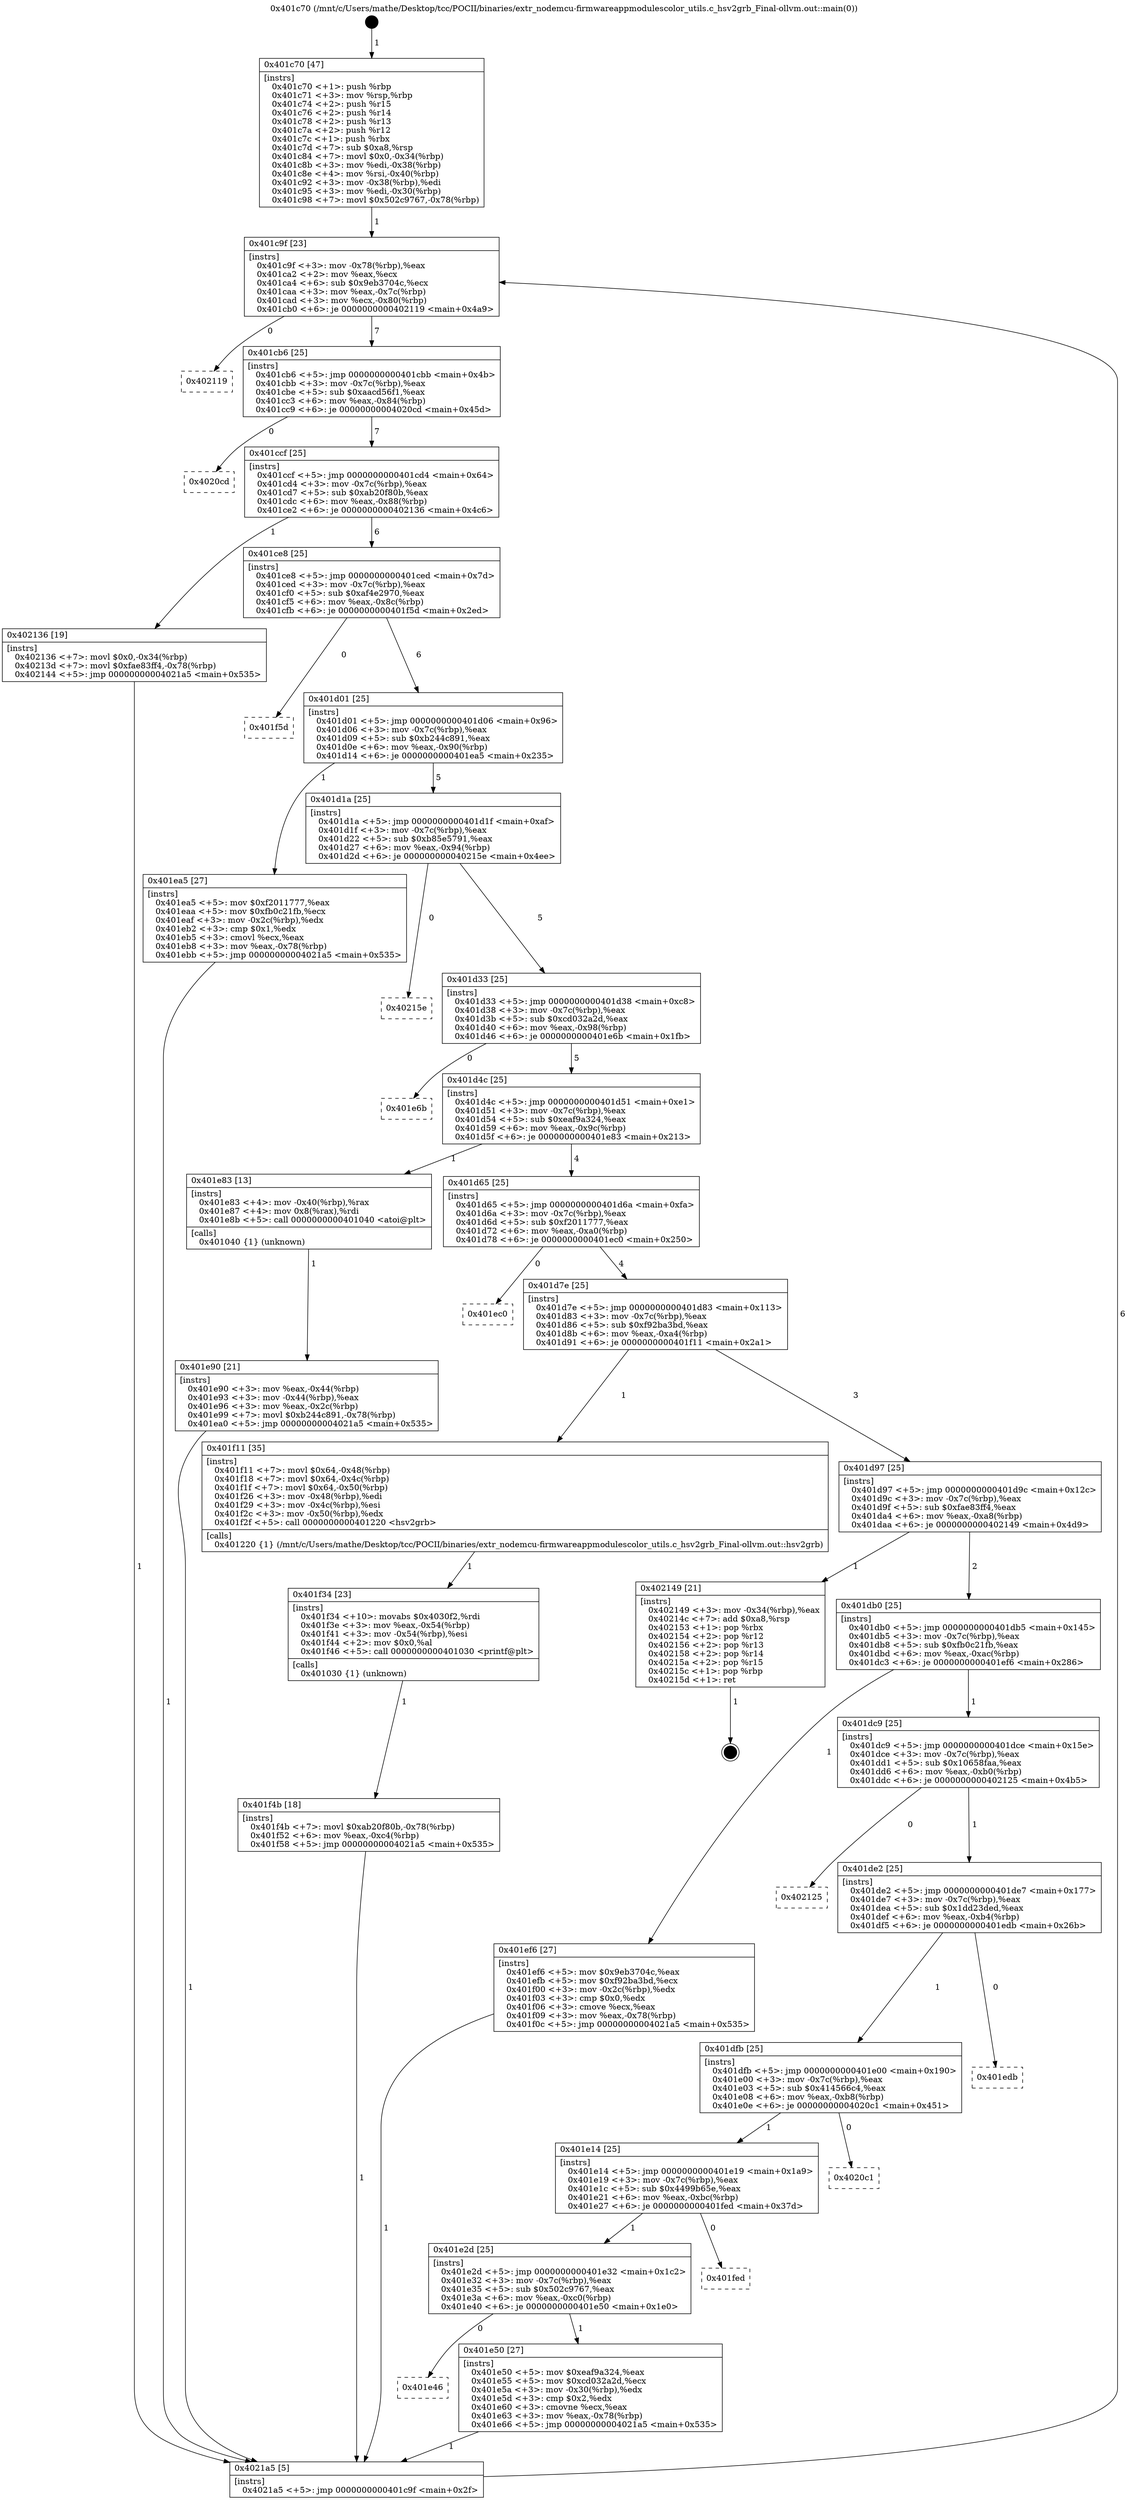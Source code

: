 digraph "0x401c70" {
  label = "0x401c70 (/mnt/c/Users/mathe/Desktop/tcc/POCII/binaries/extr_nodemcu-firmwareappmodulescolor_utils.c_hsv2grb_Final-ollvm.out::main(0))"
  labelloc = "t"
  node[shape=record]

  Entry [label="",width=0.3,height=0.3,shape=circle,fillcolor=black,style=filled]
  "0x401c9f" [label="{
     0x401c9f [23]\l
     | [instrs]\l
     &nbsp;&nbsp;0x401c9f \<+3\>: mov -0x78(%rbp),%eax\l
     &nbsp;&nbsp;0x401ca2 \<+2\>: mov %eax,%ecx\l
     &nbsp;&nbsp;0x401ca4 \<+6\>: sub $0x9eb3704c,%ecx\l
     &nbsp;&nbsp;0x401caa \<+3\>: mov %eax,-0x7c(%rbp)\l
     &nbsp;&nbsp;0x401cad \<+3\>: mov %ecx,-0x80(%rbp)\l
     &nbsp;&nbsp;0x401cb0 \<+6\>: je 0000000000402119 \<main+0x4a9\>\l
  }"]
  "0x402119" [label="{
     0x402119\l
  }", style=dashed]
  "0x401cb6" [label="{
     0x401cb6 [25]\l
     | [instrs]\l
     &nbsp;&nbsp;0x401cb6 \<+5\>: jmp 0000000000401cbb \<main+0x4b\>\l
     &nbsp;&nbsp;0x401cbb \<+3\>: mov -0x7c(%rbp),%eax\l
     &nbsp;&nbsp;0x401cbe \<+5\>: sub $0xaacd56f1,%eax\l
     &nbsp;&nbsp;0x401cc3 \<+6\>: mov %eax,-0x84(%rbp)\l
     &nbsp;&nbsp;0x401cc9 \<+6\>: je 00000000004020cd \<main+0x45d\>\l
  }"]
  Exit [label="",width=0.3,height=0.3,shape=circle,fillcolor=black,style=filled,peripheries=2]
  "0x4020cd" [label="{
     0x4020cd\l
  }", style=dashed]
  "0x401ccf" [label="{
     0x401ccf [25]\l
     | [instrs]\l
     &nbsp;&nbsp;0x401ccf \<+5\>: jmp 0000000000401cd4 \<main+0x64\>\l
     &nbsp;&nbsp;0x401cd4 \<+3\>: mov -0x7c(%rbp),%eax\l
     &nbsp;&nbsp;0x401cd7 \<+5\>: sub $0xab20f80b,%eax\l
     &nbsp;&nbsp;0x401cdc \<+6\>: mov %eax,-0x88(%rbp)\l
     &nbsp;&nbsp;0x401ce2 \<+6\>: je 0000000000402136 \<main+0x4c6\>\l
  }"]
  "0x401f4b" [label="{
     0x401f4b [18]\l
     | [instrs]\l
     &nbsp;&nbsp;0x401f4b \<+7\>: movl $0xab20f80b,-0x78(%rbp)\l
     &nbsp;&nbsp;0x401f52 \<+6\>: mov %eax,-0xc4(%rbp)\l
     &nbsp;&nbsp;0x401f58 \<+5\>: jmp 00000000004021a5 \<main+0x535\>\l
  }"]
  "0x402136" [label="{
     0x402136 [19]\l
     | [instrs]\l
     &nbsp;&nbsp;0x402136 \<+7\>: movl $0x0,-0x34(%rbp)\l
     &nbsp;&nbsp;0x40213d \<+7\>: movl $0xfae83ff4,-0x78(%rbp)\l
     &nbsp;&nbsp;0x402144 \<+5\>: jmp 00000000004021a5 \<main+0x535\>\l
  }"]
  "0x401ce8" [label="{
     0x401ce8 [25]\l
     | [instrs]\l
     &nbsp;&nbsp;0x401ce8 \<+5\>: jmp 0000000000401ced \<main+0x7d\>\l
     &nbsp;&nbsp;0x401ced \<+3\>: mov -0x7c(%rbp),%eax\l
     &nbsp;&nbsp;0x401cf0 \<+5\>: sub $0xaf4e2970,%eax\l
     &nbsp;&nbsp;0x401cf5 \<+6\>: mov %eax,-0x8c(%rbp)\l
     &nbsp;&nbsp;0x401cfb \<+6\>: je 0000000000401f5d \<main+0x2ed\>\l
  }"]
  "0x401f34" [label="{
     0x401f34 [23]\l
     | [instrs]\l
     &nbsp;&nbsp;0x401f34 \<+10\>: movabs $0x4030f2,%rdi\l
     &nbsp;&nbsp;0x401f3e \<+3\>: mov %eax,-0x54(%rbp)\l
     &nbsp;&nbsp;0x401f41 \<+3\>: mov -0x54(%rbp),%esi\l
     &nbsp;&nbsp;0x401f44 \<+2\>: mov $0x0,%al\l
     &nbsp;&nbsp;0x401f46 \<+5\>: call 0000000000401030 \<printf@plt\>\l
     | [calls]\l
     &nbsp;&nbsp;0x401030 \{1\} (unknown)\l
  }"]
  "0x401f5d" [label="{
     0x401f5d\l
  }", style=dashed]
  "0x401d01" [label="{
     0x401d01 [25]\l
     | [instrs]\l
     &nbsp;&nbsp;0x401d01 \<+5\>: jmp 0000000000401d06 \<main+0x96\>\l
     &nbsp;&nbsp;0x401d06 \<+3\>: mov -0x7c(%rbp),%eax\l
     &nbsp;&nbsp;0x401d09 \<+5\>: sub $0xb244c891,%eax\l
     &nbsp;&nbsp;0x401d0e \<+6\>: mov %eax,-0x90(%rbp)\l
     &nbsp;&nbsp;0x401d14 \<+6\>: je 0000000000401ea5 \<main+0x235\>\l
  }"]
  "0x401e90" [label="{
     0x401e90 [21]\l
     | [instrs]\l
     &nbsp;&nbsp;0x401e90 \<+3\>: mov %eax,-0x44(%rbp)\l
     &nbsp;&nbsp;0x401e93 \<+3\>: mov -0x44(%rbp),%eax\l
     &nbsp;&nbsp;0x401e96 \<+3\>: mov %eax,-0x2c(%rbp)\l
     &nbsp;&nbsp;0x401e99 \<+7\>: movl $0xb244c891,-0x78(%rbp)\l
     &nbsp;&nbsp;0x401ea0 \<+5\>: jmp 00000000004021a5 \<main+0x535\>\l
  }"]
  "0x401ea5" [label="{
     0x401ea5 [27]\l
     | [instrs]\l
     &nbsp;&nbsp;0x401ea5 \<+5\>: mov $0xf2011777,%eax\l
     &nbsp;&nbsp;0x401eaa \<+5\>: mov $0xfb0c21fb,%ecx\l
     &nbsp;&nbsp;0x401eaf \<+3\>: mov -0x2c(%rbp),%edx\l
     &nbsp;&nbsp;0x401eb2 \<+3\>: cmp $0x1,%edx\l
     &nbsp;&nbsp;0x401eb5 \<+3\>: cmovl %ecx,%eax\l
     &nbsp;&nbsp;0x401eb8 \<+3\>: mov %eax,-0x78(%rbp)\l
     &nbsp;&nbsp;0x401ebb \<+5\>: jmp 00000000004021a5 \<main+0x535\>\l
  }"]
  "0x401d1a" [label="{
     0x401d1a [25]\l
     | [instrs]\l
     &nbsp;&nbsp;0x401d1a \<+5\>: jmp 0000000000401d1f \<main+0xaf\>\l
     &nbsp;&nbsp;0x401d1f \<+3\>: mov -0x7c(%rbp),%eax\l
     &nbsp;&nbsp;0x401d22 \<+5\>: sub $0xb85e5791,%eax\l
     &nbsp;&nbsp;0x401d27 \<+6\>: mov %eax,-0x94(%rbp)\l
     &nbsp;&nbsp;0x401d2d \<+6\>: je 000000000040215e \<main+0x4ee\>\l
  }"]
  "0x401c70" [label="{
     0x401c70 [47]\l
     | [instrs]\l
     &nbsp;&nbsp;0x401c70 \<+1\>: push %rbp\l
     &nbsp;&nbsp;0x401c71 \<+3\>: mov %rsp,%rbp\l
     &nbsp;&nbsp;0x401c74 \<+2\>: push %r15\l
     &nbsp;&nbsp;0x401c76 \<+2\>: push %r14\l
     &nbsp;&nbsp;0x401c78 \<+2\>: push %r13\l
     &nbsp;&nbsp;0x401c7a \<+2\>: push %r12\l
     &nbsp;&nbsp;0x401c7c \<+1\>: push %rbx\l
     &nbsp;&nbsp;0x401c7d \<+7\>: sub $0xa8,%rsp\l
     &nbsp;&nbsp;0x401c84 \<+7\>: movl $0x0,-0x34(%rbp)\l
     &nbsp;&nbsp;0x401c8b \<+3\>: mov %edi,-0x38(%rbp)\l
     &nbsp;&nbsp;0x401c8e \<+4\>: mov %rsi,-0x40(%rbp)\l
     &nbsp;&nbsp;0x401c92 \<+3\>: mov -0x38(%rbp),%edi\l
     &nbsp;&nbsp;0x401c95 \<+3\>: mov %edi,-0x30(%rbp)\l
     &nbsp;&nbsp;0x401c98 \<+7\>: movl $0x502c9767,-0x78(%rbp)\l
  }"]
  "0x40215e" [label="{
     0x40215e\l
  }", style=dashed]
  "0x401d33" [label="{
     0x401d33 [25]\l
     | [instrs]\l
     &nbsp;&nbsp;0x401d33 \<+5\>: jmp 0000000000401d38 \<main+0xc8\>\l
     &nbsp;&nbsp;0x401d38 \<+3\>: mov -0x7c(%rbp),%eax\l
     &nbsp;&nbsp;0x401d3b \<+5\>: sub $0xcd032a2d,%eax\l
     &nbsp;&nbsp;0x401d40 \<+6\>: mov %eax,-0x98(%rbp)\l
     &nbsp;&nbsp;0x401d46 \<+6\>: je 0000000000401e6b \<main+0x1fb\>\l
  }"]
  "0x4021a5" [label="{
     0x4021a5 [5]\l
     | [instrs]\l
     &nbsp;&nbsp;0x4021a5 \<+5\>: jmp 0000000000401c9f \<main+0x2f\>\l
  }"]
  "0x401e6b" [label="{
     0x401e6b\l
  }", style=dashed]
  "0x401d4c" [label="{
     0x401d4c [25]\l
     | [instrs]\l
     &nbsp;&nbsp;0x401d4c \<+5\>: jmp 0000000000401d51 \<main+0xe1\>\l
     &nbsp;&nbsp;0x401d51 \<+3\>: mov -0x7c(%rbp),%eax\l
     &nbsp;&nbsp;0x401d54 \<+5\>: sub $0xeaf9a324,%eax\l
     &nbsp;&nbsp;0x401d59 \<+6\>: mov %eax,-0x9c(%rbp)\l
     &nbsp;&nbsp;0x401d5f \<+6\>: je 0000000000401e83 \<main+0x213\>\l
  }"]
  "0x401e46" [label="{
     0x401e46\l
  }", style=dashed]
  "0x401e83" [label="{
     0x401e83 [13]\l
     | [instrs]\l
     &nbsp;&nbsp;0x401e83 \<+4\>: mov -0x40(%rbp),%rax\l
     &nbsp;&nbsp;0x401e87 \<+4\>: mov 0x8(%rax),%rdi\l
     &nbsp;&nbsp;0x401e8b \<+5\>: call 0000000000401040 \<atoi@plt\>\l
     | [calls]\l
     &nbsp;&nbsp;0x401040 \{1\} (unknown)\l
  }"]
  "0x401d65" [label="{
     0x401d65 [25]\l
     | [instrs]\l
     &nbsp;&nbsp;0x401d65 \<+5\>: jmp 0000000000401d6a \<main+0xfa\>\l
     &nbsp;&nbsp;0x401d6a \<+3\>: mov -0x7c(%rbp),%eax\l
     &nbsp;&nbsp;0x401d6d \<+5\>: sub $0xf2011777,%eax\l
     &nbsp;&nbsp;0x401d72 \<+6\>: mov %eax,-0xa0(%rbp)\l
     &nbsp;&nbsp;0x401d78 \<+6\>: je 0000000000401ec0 \<main+0x250\>\l
  }"]
  "0x401e50" [label="{
     0x401e50 [27]\l
     | [instrs]\l
     &nbsp;&nbsp;0x401e50 \<+5\>: mov $0xeaf9a324,%eax\l
     &nbsp;&nbsp;0x401e55 \<+5\>: mov $0xcd032a2d,%ecx\l
     &nbsp;&nbsp;0x401e5a \<+3\>: mov -0x30(%rbp),%edx\l
     &nbsp;&nbsp;0x401e5d \<+3\>: cmp $0x2,%edx\l
     &nbsp;&nbsp;0x401e60 \<+3\>: cmovne %ecx,%eax\l
     &nbsp;&nbsp;0x401e63 \<+3\>: mov %eax,-0x78(%rbp)\l
     &nbsp;&nbsp;0x401e66 \<+5\>: jmp 00000000004021a5 \<main+0x535\>\l
  }"]
  "0x401ec0" [label="{
     0x401ec0\l
  }", style=dashed]
  "0x401d7e" [label="{
     0x401d7e [25]\l
     | [instrs]\l
     &nbsp;&nbsp;0x401d7e \<+5\>: jmp 0000000000401d83 \<main+0x113\>\l
     &nbsp;&nbsp;0x401d83 \<+3\>: mov -0x7c(%rbp),%eax\l
     &nbsp;&nbsp;0x401d86 \<+5\>: sub $0xf92ba3bd,%eax\l
     &nbsp;&nbsp;0x401d8b \<+6\>: mov %eax,-0xa4(%rbp)\l
     &nbsp;&nbsp;0x401d91 \<+6\>: je 0000000000401f11 \<main+0x2a1\>\l
  }"]
  "0x401e2d" [label="{
     0x401e2d [25]\l
     | [instrs]\l
     &nbsp;&nbsp;0x401e2d \<+5\>: jmp 0000000000401e32 \<main+0x1c2\>\l
     &nbsp;&nbsp;0x401e32 \<+3\>: mov -0x7c(%rbp),%eax\l
     &nbsp;&nbsp;0x401e35 \<+5\>: sub $0x502c9767,%eax\l
     &nbsp;&nbsp;0x401e3a \<+6\>: mov %eax,-0xc0(%rbp)\l
     &nbsp;&nbsp;0x401e40 \<+6\>: je 0000000000401e50 \<main+0x1e0\>\l
  }"]
  "0x401f11" [label="{
     0x401f11 [35]\l
     | [instrs]\l
     &nbsp;&nbsp;0x401f11 \<+7\>: movl $0x64,-0x48(%rbp)\l
     &nbsp;&nbsp;0x401f18 \<+7\>: movl $0x64,-0x4c(%rbp)\l
     &nbsp;&nbsp;0x401f1f \<+7\>: movl $0x64,-0x50(%rbp)\l
     &nbsp;&nbsp;0x401f26 \<+3\>: mov -0x48(%rbp),%edi\l
     &nbsp;&nbsp;0x401f29 \<+3\>: mov -0x4c(%rbp),%esi\l
     &nbsp;&nbsp;0x401f2c \<+3\>: mov -0x50(%rbp),%edx\l
     &nbsp;&nbsp;0x401f2f \<+5\>: call 0000000000401220 \<hsv2grb\>\l
     | [calls]\l
     &nbsp;&nbsp;0x401220 \{1\} (/mnt/c/Users/mathe/Desktop/tcc/POCII/binaries/extr_nodemcu-firmwareappmodulescolor_utils.c_hsv2grb_Final-ollvm.out::hsv2grb)\l
  }"]
  "0x401d97" [label="{
     0x401d97 [25]\l
     | [instrs]\l
     &nbsp;&nbsp;0x401d97 \<+5\>: jmp 0000000000401d9c \<main+0x12c\>\l
     &nbsp;&nbsp;0x401d9c \<+3\>: mov -0x7c(%rbp),%eax\l
     &nbsp;&nbsp;0x401d9f \<+5\>: sub $0xfae83ff4,%eax\l
     &nbsp;&nbsp;0x401da4 \<+6\>: mov %eax,-0xa8(%rbp)\l
     &nbsp;&nbsp;0x401daa \<+6\>: je 0000000000402149 \<main+0x4d9\>\l
  }"]
  "0x401fed" [label="{
     0x401fed\l
  }", style=dashed]
  "0x402149" [label="{
     0x402149 [21]\l
     | [instrs]\l
     &nbsp;&nbsp;0x402149 \<+3\>: mov -0x34(%rbp),%eax\l
     &nbsp;&nbsp;0x40214c \<+7\>: add $0xa8,%rsp\l
     &nbsp;&nbsp;0x402153 \<+1\>: pop %rbx\l
     &nbsp;&nbsp;0x402154 \<+2\>: pop %r12\l
     &nbsp;&nbsp;0x402156 \<+2\>: pop %r13\l
     &nbsp;&nbsp;0x402158 \<+2\>: pop %r14\l
     &nbsp;&nbsp;0x40215a \<+2\>: pop %r15\l
     &nbsp;&nbsp;0x40215c \<+1\>: pop %rbp\l
     &nbsp;&nbsp;0x40215d \<+1\>: ret\l
  }"]
  "0x401db0" [label="{
     0x401db0 [25]\l
     | [instrs]\l
     &nbsp;&nbsp;0x401db0 \<+5\>: jmp 0000000000401db5 \<main+0x145\>\l
     &nbsp;&nbsp;0x401db5 \<+3\>: mov -0x7c(%rbp),%eax\l
     &nbsp;&nbsp;0x401db8 \<+5\>: sub $0xfb0c21fb,%eax\l
     &nbsp;&nbsp;0x401dbd \<+6\>: mov %eax,-0xac(%rbp)\l
     &nbsp;&nbsp;0x401dc3 \<+6\>: je 0000000000401ef6 \<main+0x286\>\l
  }"]
  "0x401e14" [label="{
     0x401e14 [25]\l
     | [instrs]\l
     &nbsp;&nbsp;0x401e14 \<+5\>: jmp 0000000000401e19 \<main+0x1a9\>\l
     &nbsp;&nbsp;0x401e19 \<+3\>: mov -0x7c(%rbp),%eax\l
     &nbsp;&nbsp;0x401e1c \<+5\>: sub $0x4499b65e,%eax\l
     &nbsp;&nbsp;0x401e21 \<+6\>: mov %eax,-0xbc(%rbp)\l
     &nbsp;&nbsp;0x401e27 \<+6\>: je 0000000000401fed \<main+0x37d\>\l
  }"]
  "0x401ef6" [label="{
     0x401ef6 [27]\l
     | [instrs]\l
     &nbsp;&nbsp;0x401ef6 \<+5\>: mov $0x9eb3704c,%eax\l
     &nbsp;&nbsp;0x401efb \<+5\>: mov $0xf92ba3bd,%ecx\l
     &nbsp;&nbsp;0x401f00 \<+3\>: mov -0x2c(%rbp),%edx\l
     &nbsp;&nbsp;0x401f03 \<+3\>: cmp $0x0,%edx\l
     &nbsp;&nbsp;0x401f06 \<+3\>: cmove %ecx,%eax\l
     &nbsp;&nbsp;0x401f09 \<+3\>: mov %eax,-0x78(%rbp)\l
     &nbsp;&nbsp;0x401f0c \<+5\>: jmp 00000000004021a5 \<main+0x535\>\l
  }"]
  "0x401dc9" [label="{
     0x401dc9 [25]\l
     | [instrs]\l
     &nbsp;&nbsp;0x401dc9 \<+5\>: jmp 0000000000401dce \<main+0x15e\>\l
     &nbsp;&nbsp;0x401dce \<+3\>: mov -0x7c(%rbp),%eax\l
     &nbsp;&nbsp;0x401dd1 \<+5\>: sub $0x10658faa,%eax\l
     &nbsp;&nbsp;0x401dd6 \<+6\>: mov %eax,-0xb0(%rbp)\l
     &nbsp;&nbsp;0x401ddc \<+6\>: je 0000000000402125 \<main+0x4b5\>\l
  }"]
  "0x4020c1" [label="{
     0x4020c1\l
  }", style=dashed]
  "0x402125" [label="{
     0x402125\l
  }", style=dashed]
  "0x401de2" [label="{
     0x401de2 [25]\l
     | [instrs]\l
     &nbsp;&nbsp;0x401de2 \<+5\>: jmp 0000000000401de7 \<main+0x177\>\l
     &nbsp;&nbsp;0x401de7 \<+3\>: mov -0x7c(%rbp),%eax\l
     &nbsp;&nbsp;0x401dea \<+5\>: sub $0x1dd23ded,%eax\l
     &nbsp;&nbsp;0x401def \<+6\>: mov %eax,-0xb4(%rbp)\l
     &nbsp;&nbsp;0x401df5 \<+6\>: je 0000000000401edb \<main+0x26b\>\l
  }"]
  "0x401dfb" [label="{
     0x401dfb [25]\l
     | [instrs]\l
     &nbsp;&nbsp;0x401dfb \<+5\>: jmp 0000000000401e00 \<main+0x190\>\l
     &nbsp;&nbsp;0x401e00 \<+3\>: mov -0x7c(%rbp),%eax\l
     &nbsp;&nbsp;0x401e03 \<+5\>: sub $0x414566c4,%eax\l
     &nbsp;&nbsp;0x401e08 \<+6\>: mov %eax,-0xb8(%rbp)\l
     &nbsp;&nbsp;0x401e0e \<+6\>: je 00000000004020c1 \<main+0x451\>\l
  }"]
  "0x401edb" [label="{
     0x401edb\l
  }", style=dashed]
  Entry -> "0x401c70" [label=" 1"]
  "0x401c9f" -> "0x402119" [label=" 0"]
  "0x401c9f" -> "0x401cb6" [label=" 7"]
  "0x402149" -> Exit [label=" 1"]
  "0x401cb6" -> "0x4020cd" [label=" 0"]
  "0x401cb6" -> "0x401ccf" [label=" 7"]
  "0x402136" -> "0x4021a5" [label=" 1"]
  "0x401ccf" -> "0x402136" [label=" 1"]
  "0x401ccf" -> "0x401ce8" [label=" 6"]
  "0x401f4b" -> "0x4021a5" [label=" 1"]
  "0x401ce8" -> "0x401f5d" [label=" 0"]
  "0x401ce8" -> "0x401d01" [label=" 6"]
  "0x401f34" -> "0x401f4b" [label=" 1"]
  "0x401d01" -> "0x401ea5" [label=" 1"]
  "0x401d01" -> "0x401d1a" [label=" 5"]
  "0x401f11" -> "0x401f34" [label=" 1"]
  "0x401d1a" -> "0x40215e" [label=" 0"]
  "0x401d1a" -> "0x401d33" [label=" 5"]
  "0x401ef6" -> "0x4021a5" [label=" 1"]
  "0x401d33" -> "0x401e6b" [label=" 0"]
  "0x401d33" -> "0x401d4c" [label=" 5"]
  "0x401ea5" -> "0x4021a5" [label=" 1"]
  "0x401d4c" -> "0x401e83" [label=" 1"]
  "0x401d4c" -> "0x401d65" [label=" 4"]
  "0x401e90" -> "0x4021a5" [label=" 1"]
  "0x401d65" -> "0x401ec0" [label=" 0"]
  "0x401d65" -> "0x401d7e" [label=" 4"]
  "0x401e83" -> "0x401e90" [label=" 1"]
  "0x401d7e" -> "0x401f11" [label=" 1"]
  "0x401d7e" -> "0x401d97" [label=" 3"]
  "0x401c70" -> "0x401c9f" [label=" 1"]
  "0x401d97" -> "0x402149" [label=" 1"]
  "0x401d97" -> "0x401db0" [label=" 2"]
  "0x401e50" -> "0x4021a5" [label=" 1"]
  "0x401db0" -> "0x401ef6" [label=" 1"]
  "0x401db0" -> "0x401dc9" [label=" 1"]
  "0x401e2d" -> "0x401e50" [label=" 1"]
  "0x401dc9" -> "0x402125" [label=" 0"]
  "0x401dc9" -> "0x401de2" [label=" 1"]
  "0x4021a5" -> "0x401c9f" [label=" 6"]
  "0x401de2" -> "0x401edb" [label=" 0"]
  "0x401de2" -> "0x401dfb" [label=" 1"]
  "0x401e14" -> "0x401e2d" [label=" 1"]
  "0x401dfb" -> "0x4020c1" [label=" 0"]
  "0x401dfb" -> "0x401e14" [label=" 1"]
  "0x401e2d" -> "0x401e46" [label=" 0"]
  "0x401e14" -> "0x401fed" [label=" 0"]
}
